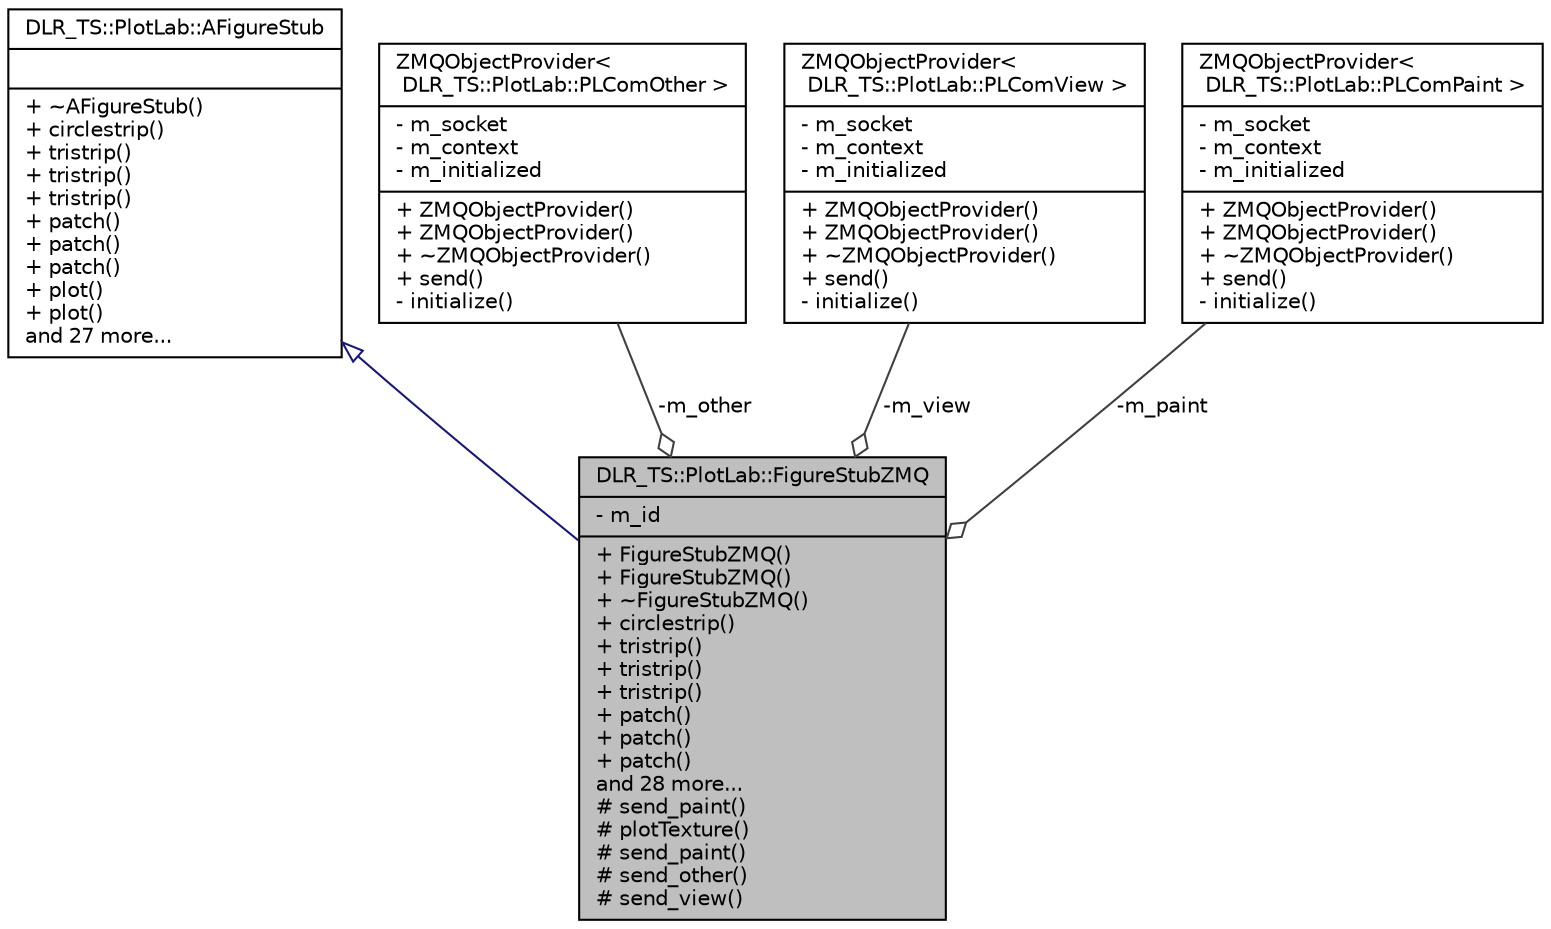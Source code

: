 digraph "DLR_TS::PlotLab::FigureStubZMQ"
{
 // LATEX_PDF_SIZE
  edge [fontname="Helvetica",fontsize="10",labelfontname="Helvetica",labelfontsize="10"];
  node [fontname="Helvetica",fontsize="10",shape=record];
  Node1 [label="{DLR_TS::PlotLab::FigureStubZMQ\n|- m_id\l|+ FigureStubZMQ()\l+ FigureStubZMQ()\l+ ~FigureStubZMQ()\l+ circlestrip()\l+ tristrip()\l+ tristrip()\l+ tristrip()\l+ patch()\l+ patch()\l+ patch()\land 28 more...\l# send_paint()\l# plotTexture()\l# send_paint()\l# send_other()\l# send_view()\l}",height=0.2,width=0.4,color="black", fillcolor="grey75", style="filled", fontcolor="black",tooltip=" "];
  Node2 -> Node1 [dir="back",color="midnightblue",fontsize="10",style="solid",arrowtail="onormal",fontname="Helvetica"];
  Node2 [label="{DLR_TS::PlotLab::AFigureStub\n||+ ~AFigureStub()\l+ circlestrip()\l+ tristrip()\l+ tristrip()\l+ tristrip()\l+ patch()\l+ patch()\l+ patch()\l+ plot()\l+ plot()\land 27 more...\l}",height=0.2,width=0.4,color="black", fillcolor="white", style="filled",URL="$classDLR__TS_1_1PlotLab_1_1AFigureStub.html",tooltip=" "];
  Node3 -> Node1 [color="grey25",fontsize="10",style="solid",label=" -m_other" ,arrowhead="odiamond",fontname="Helvetica"];
  Node3 [label="{ZMQObjectProvider\<\l DLR_TS::PlotLab::PLComOther \>\n|- m_socket\l- m_context\l- m_initialized\l|+ ZMQObjectProvider()\l+ ZMQObjectProvider()\l+ ~ZMQObjectProvider()\l+ send()\l- initialize()\l}",height=0.2,width=0.4,color="black", fillcolor="white", style="filled",URL="$classZMQObjectProvider.html",tooltip=" "];
  Node4 -> Node1 [color="grey25",fontsize="10",style="solid",label=" -m_view" ,arrowhead="odiamond",fontname="Helvetica"];
  Node4 [label="{ZMQObjectProvider\<\l DLR_TS::PlotLab::PLComView \>\n|- m_socket\l- m_context\l- m_initialized\l|+ ZMQObjectProvider()\l+ ZMQObjectProvider()\l+ ~ZMQObjectProvider()\l+ send()\l- initialize()\l}",height=0.2,width=0.4,color="black", fillcolor="white", style="filled",URL="$classZMQObjectProvider.html",tooltip=" "];
  Node5 -> Node1 [color="grey25",fontsize="10",style="solid",label=" -m_paint" ,arrowhead="odiamond",fontname="Helvetica"];
  Node5 [label="{ZMQObjectProvider\<\l DLR_TS::PlotLab::PLComPaint \>\n|- m_socket\l- m_context\l- m_initialized\l|+ ZMQObjectProvider()\l+ ZMQObjectProvider()\l+ ~ZMQObjectProvider()\l+ send()\l- initialize()\l}",height=0.2,width=0.4,color="black", fillcolor="white", style="filled",URL="$classZMQObjectProvider.html",tooltip=" "];
}
